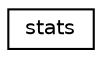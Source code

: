 digraph "Graphical Class Hierarchy"
{
 // INTERACTIVE_SVG=YES
 // LATEX_PDF_SIZE
  edge [fontname="Helvetica",fontsize="10",labelfontname="Helvetica",labelfontsize="10"];
  node [fontname="Helvetica",fontsize="10",shape=record];
  rankdir="LR";
  Node0 [label="stats",height=0.2,width=0.4,color="black", fillcolor="white", style="filled",URL="$group__horiz__interp__type__mod.html#interfacehoriz__interp__type__mod_1_1stats",tooltip=" "];
}
